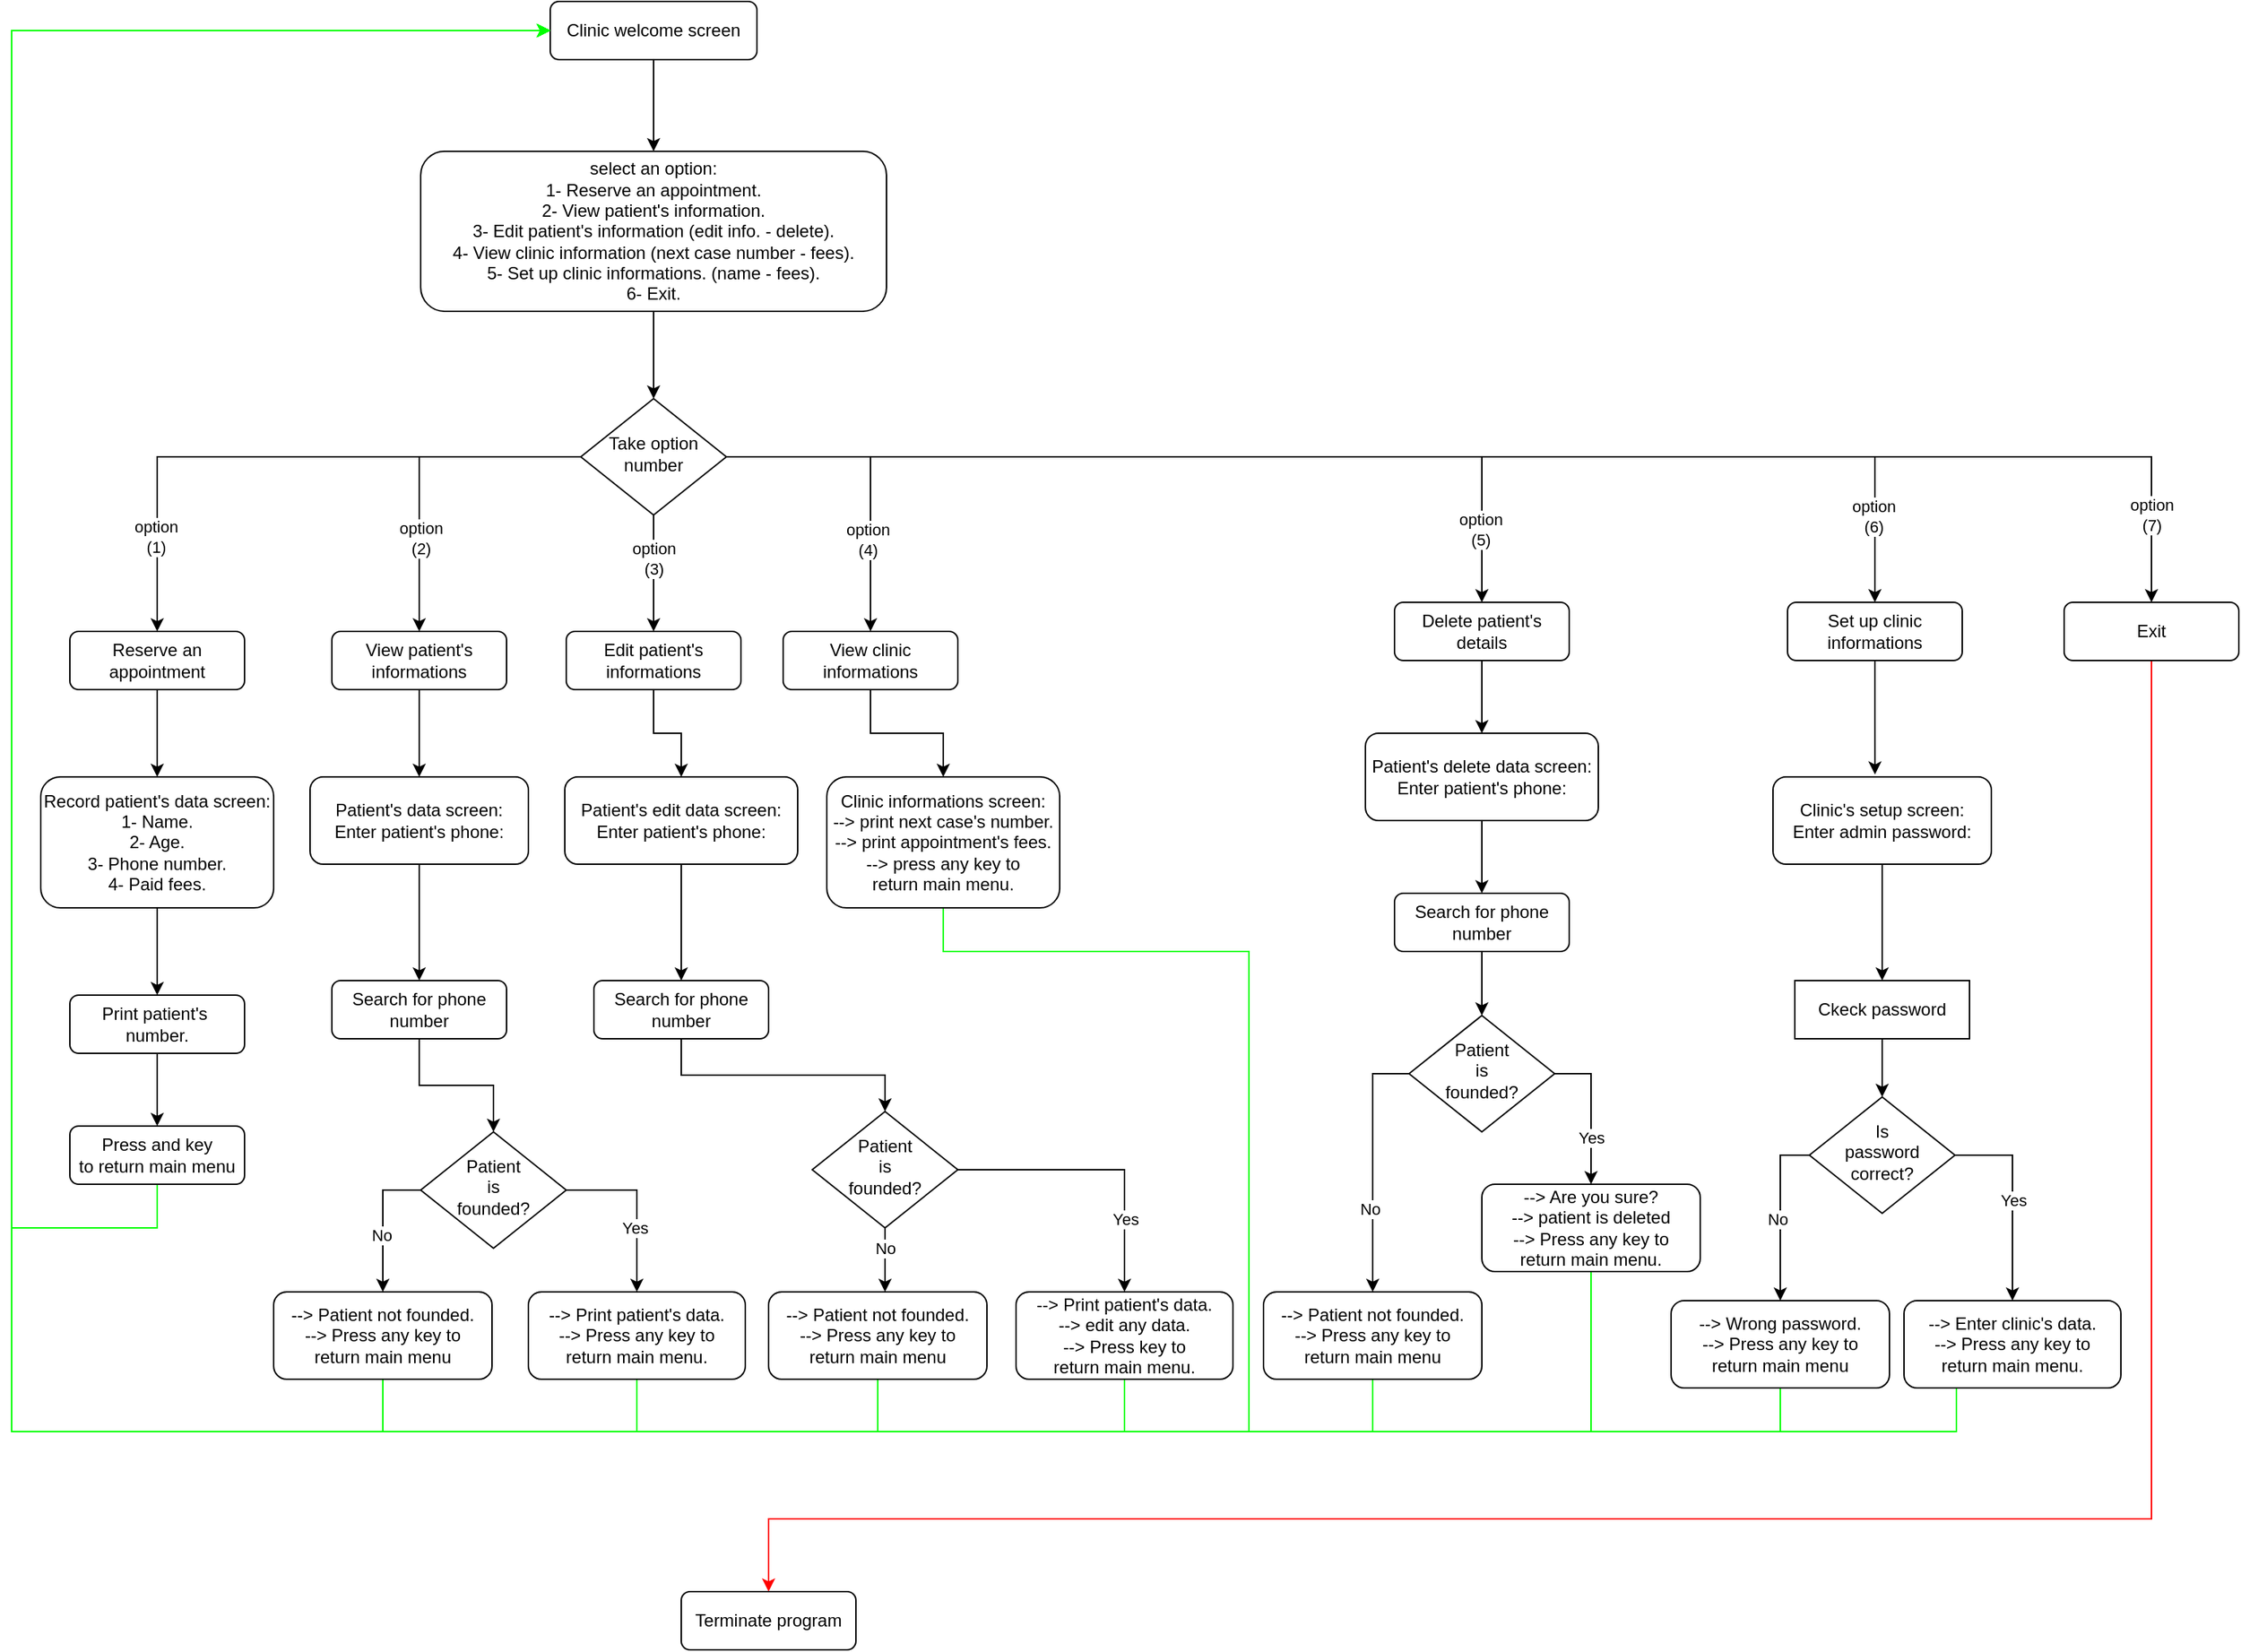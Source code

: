 <mxfile version="17.5.0" type="github">
  <diagram id="C5RBs43oDa-KdzZeNtuy" name="Page-1">
    <mxGraphModel dx="1007" dy="409" grid="1" gridSize="10" guides="1" tooltips="1" connect="1" arrows="1" fold="1" page="1" pageScale="1" pageWidth="2339" pageHeight="3300" math="0" shadow="0">
      <root>
        <mxCell id="WIyWlLk6GJQsqaUBKTNV-0" />
        <mxCell id="WIyWlLk6GJQsqaUBKTNV-1" parent="WIyWlLk6GJQsqaUBKTNV-0" />
        <mxCell id="tDVTIdohdq9xuzLwemKo-1" style="edgeStyle=orthogonalEdgeStyle;rounded=0;orthogonalLoop=1;jettySize=auto;html=1;entryX=0.5;entryY=0;entryDx=0;entryDy=0;" parent="WIyWlLk6GJQsqaUBKTNV-1" source="WIyWlLk6GJQsqaUBKTNV-3" target="tDVTIdohdq9xuzLwemKo-0" edge="1">
          <mxGeometry relative="1" as="geometry" />
        </mxCell>
        <mxCell id="WIyWlLk6GJQsqaUBKTNV-3" value="Clinic welcome screen" style="rounded=1;whiteSpace=wrap;html=1;fontSize=12;glass=0;strokeWidth=1;shadow=0;" parent="WIyWlLk6GJQsqaUBKTNV-1" vertex="1">
          <mxGeometry x="1020" y="127" width="142" height="40" as="geometry" />
        </mxCell>
        <mxCell id="tDVTIdohdq9xuzLwemKo-6" style="edgeStyle=orthogonalEdgeStyle;rounded=0;orthogonalLoop=1;jettySize=auto;html=1;entryX=0.5;entryY=0;entryDx=0;entryDy=0;" parent="WIyWlLk6GJQsqaUBKTNV-1" source="WIyWlLk6GJQsqaUBKTNV-6" target="WIyWlLk6GJQsqaUBKTNV-11" edge="1">
          <mxGeometry relative="1" as="geometry" />
        </mxCell>
        <mxCell id="tDVTIdohdq9xuzLwemKo-12" value="option&lt;br&gt;(1)" style="edgeLabel;html=1;align=center;verticalAlign=middle;resizable=0;points=[];" parent="tDVTIdohdq9xuzLwemKo-6" vertex="1" connectable="0">
          <mxGeometry x="0.756" y="-1" relative="1" as="geometry">
            <mxPoint y="-15" as="offset" />
          </mxGeometry>
        </mxCell>
        <mxCell id="tDVTIdohdq9xuzLwemKo-7" style="edgeStyle=orthogonalEdgeStyle;rounded=0;orthogonalLoop=1;jettySize=auto;html=1;exitX=0;exitY=0.5;exitDx=0;exitDy=0;entryX=0.5;entryY=0;entryDx=0;entryDy=0;" parent="WIyWlLk6GJQsqaUBKTNV-1" source="WIyWlLk6GJQsqaUBKTNV-6" target="WIyWlLk6GJQsqaUBKTNV-12" edge="1">
          <mxGeometry relative="1" as="geometry" />
        </mxCell>
        <mxCell id="tDVTIdohdq9xuzLwemKo-13" value="option&lt;br&gt;(2)" style="edgeLabel;html=1;align=center;verticalAlign=middle;resizable=0;points=[];" parent="tDVTIdohdq9xuzLwemKo-7" vertex="1" connectable="0">
          <mxGeometry x="0.353" y="1" relative="1" as="geometry">
            <mxPoint y="10" as="offset" />
          </mxGeometry>
        </mxCell>
        <mxCell id="tDVTIdohdq9xuzLwemKo-8" style="edgeStyle=orthogonalEdgeStyle;rounded=0;orthogonalLoop=1;jettySize=auto;html=1;entryX=0.5;entryY=0;entryDx=0;entryDy=0;" parent="WIyWlLk6GJQsqaUBKTNV-1" source="WIyWlLk6GJQsqaUBKTNV-6" target="WIyWlLk6GJQsqaUBKTNV-7" edge="1">
          <mxGeometry relative="1" as="geometry" />
        </mxCell>
        <mxCell id="tDVTIdohdq9xuzLwemKo-14" value="option&lt;br&gt;(3)" style="edgeLabel;html=1;align=center;verticalAlign=middle;resizable=0;points=[];" parent="tDVTIdohdq9xuzLwemKo-8" vertex="1" connectable="0">
          <mxGeometry x="-0.249" relative="1" as="geometry">
            <mxPoint as="offset" />
          </mxGeometry>
        </mxCell>
        <mxCell id="tDVTIdohdq9xuzLwemKo-9" style="edgeStyle=orthogonalEdgeStyle;rounded=0;orthogonalLoop=1;jettySize=auto;html=1;entryX=0.5;entryY=0;entryDx=0;entryDy=0;" parent="WIyWlLk6GJQsqaUBKTNV-1" source="WIyWlLk6GJQsqaUBKTNV-6" target="tDVTIdohdq9xuzLwemKo-4" edge="1">
          <mxGeometry relative="1" as="geometry" />
        </mxCell>
        <mxCell id="tDVTIdohdq9xuzLwemKo-15" value="option&lt;br&gt;(4)" style="edgeLabel;html=1;align=center;verticalAlign=middle;resizable=0;points=[];" parent="tDVTIdohdq9xuzLwemKo-9" vertex="1" connectable="0">
          <mxGeometry x="0.3" y="2" relative="1" as="geometry">
            <mxPoint x="-4" y="13" as="offset" />
          </mxGeometry>
        </mxCell>
        <mxCell id="tDVTIdohdq9xuzLwemKo-10" style="edgeStyle=orthogonalEdgeStyle;rounded=0;orthogonalLoop=1;jettySize=auto;html=1;entryX=0.5;entryY=0;entryDx=0;entryDy=0;" parent="WIyWlLk6GJQsqaUBKTNV-1" source="WIyWlLk6GJQsqaUBKTNV-6" target="tDVTIdohdq9xuzLwemKo-3" edge="1">
          <mxGeometry relative="1" as="geometry" />
        </mxCell>
        <mxCell id="tDVTIdohdq9xuzLwemKo-16" value="option&lt;br&gt;(6)" style="edgeLabel;html=1;align=center;verticalAlign=middle;resizable=0;points=[];" parent="tDVTIdohdq9xuzLwemKo-10" vertex="1" connectable="0">
          <mxGeometry x="0.742" relative="1" as="geometry">
            <mxPoint x="13" y="41" as="offset" />
          </mxGeometry>
        </mxCell>
        <mxCell id="tDVTIdohdq9xuzLwemKo-11" style="edgeStyle=orthogonalEdgeStyle;rounded=0;orthogonalLoop=1;jettySize=auto;html=1;entryX=0.5;entryY=0;entryDx=0;entryDy=0;" parent="WIyWlLk6GJQsqaUBKTNV-1" source="WIyWlLk6GJQsqaUBKTNV-6" target="tDVTIdohdq9xuzLwemKo-5" edge="1">
          <mxGeometry relative="1" as="geometry" />
        </mxCell>
        <mxCell id="tDVTIdohdq9xuzLwemKo-17" value="option&lt;br&gt;(7)" style="edgeLabel;html=1;align=center;verticalAlign=middle;resizable=0;points=[];" parent="tDVTIdohdq9xuzLwemKo-11" vertex="1" connectable="0">
          <mxGeometry x="0.695" y="-2" relative="1" as="geometry">
            <mxPoint x="64" y="38" as="offset" />
          </mxGeometry>
        </mxCell>
        <mxCell id="jpipNEsBzFGjHgVGJ0vX-7" style="edgeStyle=orthogonalEdgeStyle;rounded=0;orthogonalLoop=1;jettySize=auto;html=1;" edge="1" parent="WIyWlLk6GJQsqaUBKTNV-1" source="WIyWlLk6GJQsqaUBKTNV-6" target="jpipNEsBzFGjHgVGJ0vX-6">
          <mxGeometry relative="1" as="geometry" />
        </mxCell>
        <mxCell id="jpipNEsBzFGjHgVGJ0vX-8" value="option&lt;br&gt;(5)" style="edgeLabel;html=1;align=center;verticalAlign=middle;resizable=0;points=[];" vertex="1" connectable="0" parent="jpipNEsBzFGjHgVGJ0vX-7">
          <mxGeometry x="0.809" y="-1" relative="1" as="geometry">
            <mxPoint y="9" as="offset" />
          </mxGeometry>
        </mxCell>
        <mxCell id="WIyWlLk6GJQsqaUBKTNV-6" value="Take option&lt;br&gt;number" style="rhombus;whiteSpace=wrap;html=1;shadow=0;fontFamily=Helvetica;fontSize=12;align=center;strokeWidth=1;spacing=6;spacingTop=-4;" parent="WIyWlLk6GJQsqaUBKTNV-1" vertex="1">
          <mxGeometry x="1041" y="400" width="100" height="80" as="geometry" />
        </mxCell>
        <mxCell id="tDVTIdohdq9xuzLwemKo-40" style="edgeStyle=orthogonalEdgeStyle;rounded=0;orthogonalLoop=1;jettySize=auto;html=1;entryX=0.5;entryY=0;entryDx=0;entryDy=0;strokeColor=#000000;" parent="WIyWlLk6GJQsqaUBKTNV-1" source="WIyWlLk6GJQsqaUBKTNV-7" target="tDVTIdohdq9xuzLwemKo-39" edge="1">
          <mxGeometry relative="1" as="geometry" />
        </mxCell>
        <mxCell id="WIyWlLk6GJQsqaUBKTNV-7" value="Edit patient&#39;s informations" style="rounded=1;whiteSpace=wrap;html=1;fontSize=12;glass=0;strokeWidth=1;shadow=0;" parent="WIyWlLk6GJQsqaUBKTNV-1" vertex="1">
          <mxGeometry x="1031" y="560" width="120" height="40" as="geometry" />
        </mxCell>
        <mxCell id="tDVTIdohdq9xuzLwemKo-30" style="edgeStyle=orthogonalEdgeStyle;rounded=0;orthogonalLoop=1;jettySize=auto;html=1;entryX=0.5;entryY=0;entryDx=0;entryDy=0;strokeColor=#000000;exitX=0;exitY=0.5;exitDx=0;exitDy=0;" parent="WIyWlLk6GJQsqaUBKTNV-1" source="WIyWlLk6GJQsqaUBKTNV-10" target="tDVTIdohdq9xuzLwemKo-28" edge="1">
          <mxGeometry relative="1" as="geometry" />
        </mxCell>
        <mxCell id="tDVTIdohdq9xuzLwemKo-32" value="No" style="edgeLabel;html=1;align=center;verticalAlign=middle;resizable=0;points=[];" parent="tDVTIdohdq9xuzLwemKo-30" vertex="1" connectable="0">
          <mxGeometry x="0.009" y="-1" relative="1" as="geometry">
            <mxPoint y="8" as="offset" />
          </mxGeometry>
        </mxCell>
        <mxCell id="tDVTIdohdq9xuzLwemKo-31" style="edgeStyle=orthogonalEdgeStyle;rounded=0;orthogonalLoop=1;jettySize=auto;html=1;entryX=0.5;entryY=0;entryDx=0;entryDy=0;strokeColor=#000000;exitX=1;exitY=0.5;exitDx=0;exitDy=0;" parent="WIyWlLk6GJQsqaUBKTNV-1" source="WIyWlLk6GJQsqaUBKTNV-10" target="tDVTIdohdq9xuzLwemKo-29" edge="1">
          <mxGeometry relative="1" as="geometry" />
        </mxCell>
        <mxCell id="tDVTIdohdq9xuzLwemKo-33" value="Yes" style="edgeLabel;html=1;align=center;verticalAlign=middle;resizable=0;points=[];" parent="tDVTIdohdq9xuzLwemKo-31" vertex="1" connectable="0">
          <mxGeometry x="0.258" y="-2" relative="1" as="geometry">
            <mxPoint as="offset" />
          </mxGeometry>
        </mxCell>
        <mxCell id="WIyWlLk6GJQsqaUBKTNV-10" value="Patient&lt;br&gt;is&lt;br&gt;founded?" style="rhombus;whiteSpace=wrap;html=1;shadow=0;fontFamily=Helvetica;fontSize=12;align=center;strokeWidth=1;spacing=6;spacingTop=-4;" parent="WIyWlLk6GJQsqaUBKTNV-1" vertex="1">
          <mxGeometry x="931" y="904" width="100" height="80" as="geometry" />
        </mxCell>
        <mxCell id="tDVTIdohdq9xuzLwemKo-19" style="edgeStyle=orthogonalEdgeStyle;rounded=0;orthogonalLoop=1;jettySize=auto;html=1;entryX=0.5;entryY=0;entryDx=0;entryDy=0;" parent="WIyWlLk6GJQsqaUBKTNV-1" source="WIyWlLk6GJQsqaUBKTNV-11" target="tDVTIdohdq9xuzLwemKo-18" edge="1">
          <mxGeometry relative="1" as="geometry" />
        </mxCell>
        <mxCell id="WIyWlLk6GJQsqaUBKTNV-11" value="Reserve an&lt;br&gt;appointment" style="rounded=1;whiteSpace=wrap;html=1;fontSize=12;glass=0;strokeWidth=1;shadow=0;" parent="WIyWlLk6GJQsqaUBKTNV-1" vertex="1">
          <mxGeometry x="690" y="560" width="120" height="40" as="geometry" />
        </mxCell>
        <mxCell id="tDVTIdohdq9xuzLwemKo-26" style="edgeStyle=orthogonalEdgeStyle;rounded=0;orthogonalLoop=1;jettySize=auto;html=1;entryX=0.5;entryY=0;entryDx=0;entryDy=0;strokeColor=#000000;" parent="WIyWlLk6GJQsqaUBKTNV-1" source="WIyWlLk6GJQsqaUBKTNV-12" target="tDVTIdohdq9xuzLwemKo-25" edge="1">
          <mxGeometry relative="1" as="geometry" />
        </mxCell>
        <mxCell id="WIyWlLk6GJQsqaUBKTNV-12" value="View patient&#39;s&lt;br&gt;informations" style="rounded=1;whiteSpace=wrap;html=1;fontSize=12;glass=0;strokeWidth=1;shadow=0;" parent="WIyWlLk6GJQsqaUBKTNV-1" vertex="1">
          <mxGeometry x="870" y="560" width="120" height="40" as="geometry" />
        </mxCell>
        <mxCell id="tDVTIdohdq9xuzLwemKo-2" style="edgeStyle=orthogonalEdgeStyle;rounded=0;orthogonalLoop=1;jettySize=auto;html=1;entryX=0.5;entryY=0;entryDx=0;entryDy=0;" parent="WIyWlLk6GJQsqaUBKTNV-1" source="tDVTIdohdq9xuzLwemKo-0" target="WIyWlLk6GJQsqaUBKTNV-6" edge="1">
          <mxGeometry relative="1" as="geometry" />
        </mxCell>
        <mxCell id="tDVTIdohdq9xuzLwemKo-0" value="select an option:&lt;br&gt;1- Reserve an appointment.&lt;br&gt;2- View patient&#39;s information.&lt;br&gt;3- Edit patient&#39;s information (edit info. - delete).&lt;br&gt;4- View clinic information (next case number - fees).&lt;br&gt;5- Set up clinic informations. (name - fees).&lt;br&gt;6- Exit." style="rounded=1;whiteSpace=wrap;html=1;fontSize=12;glass=0;strokeWidth=1;shadow=0;" parent="WIyWlLk6GJQsqaUBKTNV-1" vertex="1">
          <mxGeometry x="931" y="230" width="320" height="110" as="geometry" />
        </mxCell>
        <mxCell id="tDVTIdohdq9xuzLwemKo-65" style="edgeStyle=orthogonalEdgeStyle;rounded=0;orthogonalLoop=1;jettySize=auto;html=1;entryX=0.467;entryY=-0.027;entryDx=0;entryDy=0;entryPerimeter=0;strokeColor=#000000;" parent="WIyWlLk6GJQsqaUBKTNV-1" source="tDVTIdohdq9xuzLwemKo-3" target="tDVTIdohdq9xuzLwemKo-56" edge="1">
          <mxGeometry relative="1" as="geometry" />
        </mxCell>
        <mxCell id="tDVTIdohdq9xuzLwemKo-3" value="Set up clinic&lt;br&gt;informations" style="rounded=1;whiteSpace=wrap;html=1;fontSize=12;glass=0;strokeWidth=1;shadow=0;" parent="WIyWlLk6GJQsqaUBKTNV-1" vertex="1">
          <mxGeometry x="1870" y="540" width="120" height="40" as="geometry" />
        </mxCell>
        <mxCell id="tDVTIdohdq9xuzLwemKo-54" style="edgeStyle=orthogonalEdgeStyle;rounded=0;orthogonalLoop=1;jettySize=auto;html=1;entryX=0.5;entryY=0;entryDx=0;entryDy=0;strokeColor=#000000;" parent="WIyWlLk6GJQsqaUBKTNV-1" source="tDVTIdohdq9xuzLwemKo-4" target="tDVTIdohdq9xuzLwemKo-53" edge="1">
          <mxGeometry relative="1" as="geometry" />
        </mxCell>
        <mxCell id="tDVTIdohdq9xuzLwemKo-4" value="View clinic&lt;br&gt;informations" style="rounded=1;whiteSpace=wrap;html=1;fontSize=12;glass=0;strokeWidth=1;shadow=0;" parent="WIyWlLk6GJQsqaUBKTNV-1" vertex="1">
          <mxGeometry x="1180" y="560" width="120" height="40" as="geometry" />
        </mxCell>
        <mxCell id="tDVTIdohdq9xuzLwemKo-74" style="edgeStyle=orthogonalEdgeStyle;rounded=0;orthogonalLoop=1;jettySize=auto;html=1;entryX=0.5;entryY=0;entryDx=0;entryDy=0;strokeColor=#FF0000;" parent="WIyWlLk6GJQsqaUBKTNV-1" source="tDVTIdohdq9xuzLwemKo-5" target="tDVTIdohdq9xuzLwemKo-73" edge="1">
          <mxGeometry relative="1" as="geometry">
            <Array as="points">
              <mxPoint x="2120" y="1170" />
              <mxPoint x="1170" y="1170" />
            </Array>
          </mxGeometry>
        </mxCell>
        <mxCell id="tDVTIdohdq9xuzLwemKo-5" value="Exit" style="rounded=1;whiteSpace=wrap;html=1;fontSize=12;glass=0;strokeWidth=1;shadow=0;" parent="WIyWlLk6GJQsqaUBKTNV-1" vertex="1">
          <mxGeometry x="2060" y="540" width="120" height="40" as="geometry" />
        </mxCell>
        <mxCell id="tDVTIdohdq9xuzLwemKo-21" style="edgeStyle=orthogonalEdgeStyle;rounded=0;orthogonalLoop=1;jettySize=auto;html=1;" parent="WIyWlLk6GJQsqaUBKTNV-1" source="tDVTIdohdq9xuzLwemKo-18" target="tDVTIdohdq9xuzLwemKo-20" edge="1">
          <mxGeometry relative="1" as="geometry" />
        </mxCell>
        <mxCell id="tDVTIdohdq9xuzLwemKo-18" value="Record patient&#39;s data screen:&lt;br&gt;1- Name.&lt;br&gt;2- Age.&lt;br&gt;3- Phone number.&lt;br&gt;4- Paid fees." style="rounded=1;whiteSpace=wrap;html=1;fontSize=12;glass=0;strokeWidth=1;shadow=0;" parent="WIyWlLk6GJQsqaUBKTNV-1" vertex="1">
          <mxGeometry x="670" y="660" width="160" height="90" as="geometry" />
        </mxCell>
        <mxCell id="tDVTIdohdq9xuzLwemKo-23" style="edgeStyle=orthogonalEdgeStyle;rounded=0;orthogonalLoop=1;jettySize=auto;html=1;entryX=0.5;entryY=0;entryDx=0;entryDy=0;" parent="WIyWlLk6GJQsqaUBKTNV-1" source="tDVTIdohdq9xuzLwemKo-20" target="tDVTIdohdq9xuzLwemKo-22" edge="1">
          <mxGeometry relative="1" as="geometry" />
        </mxCell>
        <mxCell id="tDVTIdohdq9xuzLwemKo-20" value="Print patient&#39;s&amp;nbsp;&lt;br&gt;number." style="rounded=1;whiteSpace=wrap;html=1;fontSize=12;glass=0;strokeWidth=1;shadow=0;" parent="WIyWlLk6GJQsqaUBKTNV-1" vertex="1">
          <mxGeometry x="690" y="810" width="120" height="40" as="geometry" />
        </mxCell>
        <mxCell id="tDVTIdohdq9xuzLwemKo-24" style="edgeStyle=orthogonalEdgeStyle;rounded=0;orthogonalLoop=1;jettySize=auto;html=1;entryX=0;entryY=0.5;entryDx=0;entryDy=0;exitX=0.5;exitY=1;exitDx=0;exitDy=0;strokeColor=#00FF00;" parent="WIyWlLk6GJQsqaUBKTNV-1" source="tDVTIdohdq9xuzLwemKo-22" target="WIyWlLk6GJQsqaUBKTNV-3" edge="1">
          <mxGeometry relative="1" as="geometry">
            <Array as="points">
              <mxPoint x="750" y="970" />
              <mxPoint x="650" y="970" />
              <mxPoint x="650" y="147" />
            </Array>
          </mxGeometry>
        </mxCell>
        <mxCell id="tDVTIdohdq9xuzLwemKo-22" value="Press and key&lt;br&gt;to return main menu" style="rounded=1;whiteSpace=wrap;html=1;fontSize=12;glass=0;strokeWidth=1;shadow=0;" parent="WIyWlLk6GJQsqaUBKTNV-1" vertex="1">
          <mxGeometry x="690" y="900" width="120" height="40" as="geometry" />
        </mxCell>
        <mxCell id="tDVTIdohdq9xuzLwemKo-37" style="edgeStyle=orthogonalEdgeStyle;rounded=0;orthogonalLoop=1;jettySize=auto;html=1;entryX=0.5;entryY=0;entryDx=0;entryDy=0;strokeColor=#000000;" parent="WIyWlLk6GJQsqaUBKTNV-1" source="tDVTIdohdq9xuzLwemKo-25" target="tDVTIdohdq9xuzLwemKo-36" edge="1">
          <mxGeometry relative="1" as="geometry" />
        </mxCell>
        <mxCell id="tDVTIdohdq9xuzLwemKo-25" value="Patient&#39;s data screen:&lt;br&gt;Enter patient&#39;s phone:" style="rounded=1;whiteSpace=wrap;html=1;fontSize=12;glass=0;strokeWidth=1;shadow=0;" parent="WIyWlLk6GJQsqaUBKTNV-1" vertex="1">
          <mxGeometry x="855" y="660" width="150" height="60" as="geometry" />
        </mxCell>
        <mxCell id="tDVTIdohdq9xuzLwemKo-34" style="edgeStyle=orthogonalEdgeStyle;rounded=0;orthogonalLoop=1;jettySize=auto;html=1;entryX=0;entryY=0.5;entryDx=0;entryDy=0;strokeColor=#00FF00;" parent="WIyWlLk6GJQsqaUBKTNV-1" source="tDVTIdohdq9xuzLwemKo-28" target="WIyWlLk6GJQsqaUBKTNV-3" edge="1">
          <mxGeometry relative="1" as="geometry">
            <Array as="points">
              <mxPoint x="905" y="1110" />
              <mxPoint x="650" y="1110" />
              <mxPoint x="650" y="147" />
            </Array>
          </mxGeometry>
        </mxCell>
        <mxCell id="tDVTIdohdq9xuzLwemKo-28" value="--&amp;gt; Patient not founded.&lt;br&gt;--&amp;gt; Press any key to&lt;br&gt;return main menu" style="rounded=1;whiteSpace=wrap;html=1;fontSize=12;glass=0;strokeWidth=1;shadow=0;" parent="WIyWlLk6GJQsqaUBKTNV-1" vertex="1">
          <mxGeometry x="830" y="1014" width="150" height="60" as="geometry" />
        </mxCell>
        <mxCell id="tDVTIdohdq9xuzLwemKo-35" style="edgeStyle=orthogonalEdgeStyle;rounded=0;orthogonalLoop=1;jettySize=auto;html=1;entryX=0;entryY=0.5;entryDx=0;entryDy=0;strokeColor=#00FF00;exitX=0.5;exitY=1;exitDx=0;exitDy=0;" parent="WIyWlLk6GJQsqaUBKTNV-1" source="tDVTIdohdq9xuzLwemKo-29" target="WIyWlLk6GJQsqaUBKTNV-3" edge="1">
          <mxGeometry relative="1" as="geometry">
            <Array as="points">
              <mxPoint x="1080" y="1110" />
              <mxPoint x="650" y="1110" />
              <mxPoint x="650" y="147" />
            </Array>
          </mxGeometry>
        </mxCell>
        <mxCell id="tDVTIdohdq9xuzLwemKo-29" value="--&amp;gt; Print patient&#39;s data.&lt;br&gt;--&amp;gt; Press any key to&lt;br&gt;return main menu." style="rounded=1;whiteSpace=wrap;html=1;fontSize=12;glass=0;strokeWidth=1;shadow=0;" parent="WIyWlLk6GJQsqaUBKTNV-1" vertex="1">
          <mxGeometry x="1005" y="1014" width="149" height="60" as="geometry" />
        </mxCell>
        <mxCell id="tDVTIdohdq9xuzLwemKo-38" style="edgeStyle=orthogonalEdgeStyle;rounded=0;orthogonalLoop=1;jettySize=auto;html=1;entryX=0.5;entryY=0;entryDx=0;entryDy=0;strokeColor=#000000;" parent="WIyWlLk6GJQsqaUBKTNV-1" source="tDVTIdohdq9xuzLwemKo-36" target="WIyWlLk6GJQsqaUBKTNV-10" edge="1">
          <mxGeometry relative="1" as="geometry" />
        </mxCell>
        <mxCell id="tDVTIdohdq9xuzLwemKo-36" value="Search for phone&lt;br&gt;number" style="rounded=1;whiteSpace=wrap;html=1;fontSize=12;glass=0;strokeWidth=1;shadow=0;" parent="WIyWlLk6GJQsqaUBKTNV-1" vertex="1">
          <mxGeometry x="870" y="800" width="120" height="40" as="geometry" />
        </mxCell>
        <mxCell id="tDVTIdohdq9xuzLwemKo-42" style="edgeStyle=orthogonalEdgeStyle;rounded=0;orthogonalLoop=1;jettySize=auto;html=1;entryX=0.5;entryY=0;entryDx=0;entryDy=0;strokeColor=#000000;" parent="WIyWlLk6GJQsqaUBKTNV-1" source="tDVTIdohdq9xuzLwemKo-39" target="tDVTIdohdq9xuzLwemKo-41" edge="1">
          <mxGeometry relative="1" as="geometry" />
        </mxCell>
        <mxCell id="tDVTIdohdq9xuzLwemKo-39" value="Patient&#39;s edit data screen:&lt;br&gt;Enter patient&#39;s phone:" style="rounded=1;whiteSpace=wrap;html=1;fontSize=12;glass=0;strokeWidth=1;shadow=0;" parent="WIyWlLk6GJQsqaUBKTNV-1" vertex="1">
          <mxGeometry x="1030" y="660" width="160" height="60" as="geometry" />
        </mxCell>
        <mxCell id="tDVTIdohdq9xuzLwemKo-44" style="edgeStyle=orthogonalEdgeStyle;rounded=0;orthogonalLoop=1;jettySize=auto;html=1;entryX=0.5;entryY=0;entryDx=0;entryDy=0;strokeColor=#000000;exitX=0.5;exitY=1;exitDx=0;exitDy=0;" parent="WIyWlLk6GJQsqaUBKTNV-1" source="tDVTIdohdq9xuzLwemKo-41" target="tDVTIdohdq9xuzLwemKo-43" edge="1">
          <mxGeometry relative="1" as="geometry" />
        </mxCell>
        <mxCell id="tDVTIdohdq9xuzLwemKo-41" value="Search for phone&lt;br&gt;number" style="rounded=1;whiteSpace=wrap;html=1;fontSize=12;glass=0;strokeWidth=1;shadow=0;" parent="WIyWlLk6GJQsqaUBKTNV-1" vertex="1">
          <mxGeometry x="1050" y="800" width="120" height="40" as="geometry" />
        </mxCell>
        <mxCell id="tDVTIdohdq9xuzLwemKo-46" style="edgeStyle=orthogonalEdgeStyle;rounded=0;orthogonalLoop=1;jettySize=auto;html=1;strokeColor=#000000;" parent="WIyWlLk6GJQsqaUBKTNV-1" source="tDVTIdohdq9xuzLwemKo-43" target="tDVTIdohdq9xuzLwemKo-45" edge="1">
          <mxGeometry relative="1" as="geometry">
            <Array as="points">
              <mxPoint x="1250" y="1060" />
              <mxPoint x="1250" y="1060" />
            </Array>
          </mxGeometry>
        </mxCell>
        <mxCell id="tDVTIdohdq9xuzLwemKo-49" value="No" style="edgeLabel;html=1;align=center;verticalAlign=middle;resizable=0;points=[];" parent="tDVTIdohdq9xuzLwemKo-46" vertex="1" connectable="0">
          <mxGeometry x="0.225" relative="1" as="geometry">
            <mxPoint y="-13" as="offset" />
          </mxGeometry>
        </mxCell>
        <mxCell id="tDVTIdohdq9xuzLwemKo-50" style="edgeStyle=orthogonalEdgeStyle;rounded=0;orthogonalLoop=1;jettySize=auto;html=1;entryX=0.5;entryY=0;entryDx=0;entryDy=0;strokeColor=#000000;" parent="WIyWlLk6GJQsqaUBKTNV-1" source="tDVTIdohdq9xuzLwemKo-43" target="tDVTIdohdq9xuzLwemKo-48" edge="1">
          <mxGeometry relative="1" as="geometry" />
        </mxCell>
        <mxCell id="tDVTIdohdq9xuzLwemKo-51" value="Yes" style="edgeLabel;html=1;align=center;verticalAlign=middle;resizable=0;points=[];" parent="tDVTIdohdq9xuzLwemKo-50" vertex="1" connectable="0">
          <mxGeometry x="0.416" relative="1" as="geometry">
            <mxPoint y="8" as="offset" />
          </mxGeometry>
        </mxCell>
        <mxCell id="tDVTIdohdq9xuzLwemKo-43" value="Patient&lt;br&gt;is&lt;br&gt;founded?" style="rhombus;whiteSpace=wrap;html=1;shadow=0;fontFamily=Helvetica;fontSize=12;align=center;strokeWidth=1;spacing=6;spacingTop=-4;" parent="WIyWlLk6GJQsqaUBKTNV-1" vertex="1">
          <mxGeometry x="1200" y="890" width="100" height="80" as="geometry" />
        </mxCell>
        <mxCell id="tDVTIdohdq9xuzLwemKo-70" style="edgeStyle=orthogonalEdgeStyle;rounded=0;orthogonalLoop=1;jettySize=auto;html=1;entryX=0;entryY=0.5;entryDx=0;entryDy=0;strokeColor=#00FF00;" parent="WIyWlLk6GJQsqaUBKTNV-1" source="tDVTIdohdq9xuzLwemKo-45" target="WIyWlLk6GJQsqaUBKTNV-3" edge="1">
          <mxGeometry relative="1" as="geometry">
            <Array as="points">
              <mxPoint x="1245" y="1110" />
              <mxPoint x="650" y="1110" />
              <mxPoint x="650" y="147" />
            </Array>
          </mxGeometry>
        </mxCell>
        <mxCell id="tDVTIdohdq9xuzLwemKo-45" value="--&amp;gt; Patient not founded.&lt;br&gt;--&amp;gt; Press any key to&lt;br&gt;return main menu" style="rounded=1;whiteSpace=wrap;html=1;fontSize=12;glass=0;strokeWidth=1;shadow=0;" parent="WIyWlLk6GJQsqaUBKTNV-1" vertex="1">
          <mxGeometry x="1170" y="1014" width="150" height="60" as="geometry" />
        </mxCell>
        <mxCell id="tDVTIdohdq9xuzLwemKo-52" style="edgeStyle=orthogonalEdgeStyle;rounded=0;orthogonalLoop=1;jettySize=auto;html=1;entryX=0;entryY=0.5;entryDx=0;entryDy=0;strokeColor=#00FF00;" parent="WIyWlLk6GJQsqaUBKTNV-1" source="tDVTIdohdq9xuzLwemKo-48" target="WIyWlLk6GJQsqaUBKTNV-3" edge="1">
          <mxGeometry relative="1" as="geometry">
            <Array as="points">
              <mxPoint x="1414" y="1110" />
              <mxPoint x="650" y="1110" />
              <mxPoint x="650" y="147" />
            </Array>
          </mxGeometry>
        </mxCell>
        <mxCell id="tDVTIdohdq9xuzLwemKo-48" value="--&amp;gt; Print patient&#39;s data.&lt;br&gt;--&amp;gt; edit any data.&lt;br&gt;--&amp;gt; Press key to&lt;br&gt;return main menu." style="rounded=1;whiteSpace=wrap;html=1;fontSize=12;glass=0;strokeWidth=1;shadow=0;" parent="WIyWlLk6GJQsqaUBKTNV-1" vertex="1">
          <mxGeometry x="1340" y="1014" width="149" height="60" as="geometry" />
        </mxCell>
        <mxCell id="tDVTIdohdq9xuzLwemKo-55" style="edgeStyle=orthogonalEdgeStyle;rounded=0;orthogonalLoop=1;jettySize=auto;html=1;entryX=0;entryY=0.5;entryDx=0;entryDy=0;strokeColor=#00FF00;" parent="WIyWlLk6GJQsqaUBKTNV-1" source="tDVTIdohdq9xuzLwemKo-53" target="WIyWlLk6GJQsqaUBKTNV-3" edge="1">
          <mxGeometry relative="1" as="geometry">
            <Array as="points">
              <mxPoint x="1290" y="780" />
              <mxPoint x="1500" y="780" />
              <mxPoint x="1500" y="1110" />
              <mxPoint x="650" y="1110" />
              <mxPoint x="650" y="147" />
            </Array>
          </mxGeometry>
        </mxCell>
        <mxCell id="tDVTIdohdq9xuzLwemKo-53" value="Clinic informations screen:&lt;br&gt;--&amp;gt; print next case&#39;s number.&lt;br&gt;--&amp;gt; print appointment&#39;s fees.&lt;br&gt;--&amp;gt; press any key to&lt;br&gt;return main menu." style="rounded=1;whiteSpace=wrap;html=1;fontSize=12;glass=0;strokeWidth=1;shadow=0;" parent="WIyWlLk6GJQsqaUBKTNV-1" vertex="1">
          <mxGeometry x="1210" y="660" width="160" height="90" as="geometry" />
        </mxCell>
        <mxCell id="jpipNEsBzFGjHgVGJ0vX-1" style="edgeStyle=orthogonalEdgeStyle;rounded=0;orthogonalLoop=1;jettySize=auto;html=1;entryX=0.5;entryY=0;entryDx=0;entryDy=0;" edge="1" parent="WIyWlLk6GJQsqaUBKTNV-1" source="tDVTIdohdq9xuzLwemKo-56" target="tDVTIdohdq9xuzLwemKo-57">
          <mxGeometry relative="1" as="geometry" />
        </mxCell>
        <mxCell id="tDVTIdohdq9xuzLwemKo-56" value="Clinic&#39;s setup screen:&lt;br&gt;Enter admin password:" style="rounded=1;whiteSpace=wrap;html=1;fontSize=12;glass=0;strokeWidth=1;shadow=0;" parent="WIyWlLk6GJQsqaUBKTNV-1" vertex="1">
          <mxGeometry x="1860" y="660" width="150" height="60" as="geometry" />
        </mxCell>
        <mxCell id="tDVTIdohdq9xuzLwemKo-67" style="edgeStyle=orthogonalEdgeStyle;rounded=0;orthogonalLoop=1;jettySize=auto;html=1;entryX=0.5;entryY=0;entryDx=0;entryDy=0;strokeColor=#000000;" parent="WIyWlLk6GJQsqaUBKTNV-1" source="tDVTIdohdq9xuzLwemKo-57" target="tDVTIdohdq9xuzLwemKo-64" edge="1">
          <mxGeometry relative="1" as="geometry" />
        </mxCell>
        <mxCell id="tDVTIdohdq9xuzLwemKo-57" value="Ckeck password" style="rounded=1;whiteSpace=wrap;html=1;fontSize=12;glass=0;strokeWidth=1;shadow=0;arcSize=0;" parent="WIyWlLk6GJQsqaUBKTNV-1" vertex="1">
          <mxGeometry x="1875" y="800" width="120" height="40" as="geometry" />
        </mxCell>
        <mxCell id="tDVTIdohdq9xuzLwemKo-71" style="edgeStyle=orthogonalEdgeStyle;rounded=0;orthogonalLoop=1;jettySize=auto;html=1;entryX=0;entryY=0.5;entryDx=0;entryDy=0;strokeColor=#00FF00;" parent="WIyWlLk6GJQsqaUBKTNV-1" source="tDVTIdohdq9xuzLwemKo-62" target="WIyWlLk6GJQsqaUBKTNV-3" edge="1">
          <mxGeometry relative="1" as="geometry">
            <Array as="points">
              <mxPoint x="1865" y="1110" />
              <mxPoint x="650" y="1110" />
              <mxPoint x="650" y="147" />
            </Array>
          </mxGeometry>
        </mxCell>
        <mxCell id="tDVTIdohdq9xuzLwemKo-62" value="--&amp;gt; Wrong password.&lt;br&gt;--&amp;gt; Press any key to&lt;br&gt;return main menu" style="rounded=1;whiteSpace=wrap;html=1;fontSize=12;glass=0;strokeWidth=1;shadow=0;" parent="WIyWlLk6GJQsqaUBKTNV-1" vertex="1">
          <mxGeometry x="1790" y="1020" width="150" height="60" as="geometry" />
        </mxCell>
        <mxCell id="tDVTIdohdq9xuzLwemKo-72" style="edgeStyle=orthogonalEdgeStyle;rounded=0;orthogonalLoop=1;jettySize=auto;html=1;entryX=0;entryY=0.5;entryDx=0;entryDy=0;strokeColor=#00FF00;" parent="WIyWlLk6GJQsqaUBKTNV-1" source="tDVTIdohdq9xuzLwemKo-63" target="WIyWlLk6GJQsqaUBKTNV-3" edge="1">
          <mxGeometry relative="1" as="geometry">
            <Array as="points">
              <mxPoint x="1986" y="1110" />
              <mxPoint x="650" y="1110" />
              <mxPoint x="650" y="147" />
            </Array>
          </mxGeometry>
        </mxCell>
        <mxCell id="tDVTIdohdq9xuzLwemKo-63" value="--&amp;gt; Enter clinic&#39;s data.&lt;br&gt;--&amp;gt; Press any key to&lt;br&gt;return main menu." style="rounded=1;whiteSpace=wrap;html=1;fontSize=12;glass=0;strokeWidth=1;shadow=0;" parent="WIyWlLk6GJQsqaUBKTNV-1" vertex="1">
          <mxGeometry x="1950" y="1020" width="149" height="60" as="geometry" />
        </mxCell>
        <mxCell id="jpipNEsBzFGjHgVGJ0vX-2" style="edgeStyle=orthogonalEdgeStyle;rounded=0;orthogonalLoop=1;jettySize=auto;html=1;entryX=0.5;entryY=0;entryDx=0;entryDy=0;exitX=0;exitY=0.5;exitDx=0;exitDy=0;" edge="1" parent="WIyWlLk6GJQsqaUBKTNV-1" source="tDVTIdohdq9xuzLwemKo-64" target="tDVTIdohdq9xuzLwemKo-62">
          <mxGeometry relative="1" as="geometry" />
        </mxCell>
        <mxCell id="jpipNEsBzFGjHgVGJ0vX-5" value="No" style="edgeLabel;html=1;align=center;verticalAlign=middle;resizable=0;points=[];" vertex="1" connectable="0" parent="jpipNEsBzFGjHgVGJ0vX-2">
          <mxGeometry x="0.058" y="-2" relative="1" as="geometry">
            <mxPoint as="offset" />
          </mxGeometry>
        </mxCell>
        <mxCell id="jpipNEsBzFGjHgVGJ0vX-3" style="edgeStyle=orthogonalEdgeStyle;rounded=0;orthogonalLoop=1;jettySize=auto;html=1;entryX=0.5;entryY=0;entryDx=0;entryDy=0;exitX=1;exitY=0.5;exitDx=0;exitDy=0;" edge="1" parent="WIyWlLk6GJQsqaUBKTNV-1" source="tDVTIdohdq9xuzLwemKo-64" target="tDVTIdohdq9xuzLwemKo-63">
          <mxGeometry relative="1" as="geometry" />
        </mxCell>
        <mxCell id="jpipNEsBzFGjHgVGJ0vX-4" value="Yes" style="edgeLabel;html=1;align=center;verticalAlign=middle;resizable=0;points=[];" vertex="1" connectable="0" parent="jpipNEsBzFGjHgVGJ0vX-3">
          <mxGeometry x="0.025" relative="1" as="geometry">
            <mxPoint y="-1" as="offset" />
          </mxGeometry>
        </mxCell>
        <mxCell id="tDVTIdohdq9xuzLwemKo-64" value="Is&lt;br&gt;password&lt;br&gt;correct?" style="rhombus;whiteSpace=wrap;html=1;shadow=0;fontFamily=Helvetica;fontSize=12;align=center;strokeWidth=1;spacing=6;spacingTop=-4;" parent="WIyWlLk6GJQsqaUBKTNV-1" vertex="1">
          <mxGeometry x="1885" y="880" width="100" height="80" as="geometry" />
        </mxCell>
        <mxCell id="tDVTIdohdq9xuzLwemKo-73" value="Terminate program" style="rounded=1;whiteSpace=wrap;html=1;fontSize=12;glass=0;strokeWidth=1;shadow=0;" parent="WIyWlLk6GJQsqaUBKTNV-1" vertex="1">
          <mxGeometry x="1110" y="1220" width="120" height="40" as="geometry" />
        </mxCell>
        <mxCell id="jpipNEsBzFGjHgVGJ0vX-10" style="edgeStyle=orthogonalEdgeStyle;rounded=0;orthogonalLoop=1;jettySize=auto;html=1;entryX=0.5;entryY=0;entryDx=0;entryDy=0;" edge="1" parent="WIyWlLk6GJQsqaUBKTNV-1" source="jpipNEsBzFGjHgVGJ0vX-6" target="jpipNEsBzFGjHgVGJ0vX-9">
          <mxGeometry relative="1" as="geometry" />
        </mxCell>
        <mxCell id="jpipNEsBzFGjHgVGJ0vX-6" value="Delete patient&#39;s&lt;br&gt;details" style="rounded=1;whiteSpace=wrap;html=1;fontSize=12;glass=0;strokeWidth=1;shadow=0;" vertex="1" parent="WIyWlLk6GJQsqaUBKTNV-1">
          <mxGeometry x="1600" y="540" width="120" height="40" as="geometry" />
        </mxCell>
        <mxCell id="jpipNEsBzFGjHgVGJ0vX-12" style="edgeStyle=orthogonalEdgeStyle;rounded=0;orthogonalLoop=1;jettySize=auto;html=1;entryX=0.5;entryY=0;entryDx=0;entryDy=0;" edge="1" parent="WIyWlLk6GJQsqaUBKTNV-1" source="jpipNEsBzFGjHgVGJ0vX-9" target="jpipNEsBzFGjHgVGJ0vX-11">
          <mxGeometry relative="1" as="geometry" />
        </mxCell>
        <mxCell id="jpipNEsBzFGjHgVGJ0vX-9" value="Patient&#39;s delete data screen:&lt;br&gt;Enter patient&#39;s phone:" style="rounded=1;whiteSpace=wrap;html=1;fontSize=12;glass=0;strokeWidth=1;shadow=0;" vertex="1" parent="WIyWlLk6GJQsqaUBKTNV-1">
          <mxGeometry x="1580" y="630" width="160" height="60" as="geometry" />
        </mxCell>
        <mxCell id="jpipNEsBzFGjHgVGJ0vX-14" style="edgeStyle=orthogonalEdgeStyle;rounded=0;orthogonalLoop=1;jettySize=auto;html=1;entryX=0.5;entryY=0;entryDx=0;entryDy=0;" edge="1" parent="WIyWlLk6GJQsqaUBKTNV-1" source="jpipNEsBzFGjHgVGJ0vX-11" target="jpipNEsBzFGjHgVGJ0vX-13">
          <mxGeometry relative="1" as="geometry" />
        </mxCell>
        <mxCell id="jpipNEsBzFGjHgVGJ0vX-11" value="Search for phone&lt;br&gt;number" style="rounded=1;whiteSpace=wrap;html=1;fontSize=12;glass=0;strokeWidth=1;shadow=0;" vertex="1" parent="WIyWlLk6GJQsqaUBKTNV-1">
          <mxGeometry x="1600" y="740" width="120" height="40" as="geometry" />
        </mxCell>
        <mxCell id="jpipNEsBzFGjHgVGJ0vX-18" style="edgeStyle=orthogonalEdgeStyle;rounded=0;orthogonalLoop=1;jettySize=auto;html=1;exitX=0;exitY=0.5;exitDx=0;exitDy=0;" edge="1" parent="WIyWlLk6GJQsqaUBKTNV-1" source="jpipNEsBzFGjHgVGJ0vX-13" target="jpipNEsBzFGjHgVGJ0vX-16">
          <mxGeometry relative="1" as="geometry" />
        </mxCell>
        <mxCell id="jpipNEsBzFGjHgVGJ0vX-19" value="No" style="edgeLabel;html=1;align=center;verticalAlign=middle;resizable=0;points=[];" vertex="1" connectable="0" parent="jpipNEsBzFGjHgVGJ0vX-18">
          <mxGeometry x="0.349" y="-2" relative="1" as="geometry">
            <mxPoint as="offset" />
          </mxGeometry>
        </mxCell>
        <mxCell id="jpipNEsBzFGjHgVGJ0vX-20" style="edgeStyle=orthogonalEdgeStyle;rounded=0;orthogonalLoop=1;jettySize=auto;html=1;entryX=0.5;entryY=0;entryDx=0;entryDy=0;exitX=1;exitY=0.5;exitDx=0;exitDy=0;" edge="1" parent="WIyWlLk6GJQsqaUBKTNV-1" source="jpipNEsBzFGjHgVGJ0vX-13" target="jpipNEsBzFGjHgVGJ0vX-15">
          <mxGeometry relative="1" as="geometry" />
        </mxCell>
        <mxCell id="jpipNEsBzFGjHgVGJ0vX-21" value="Yes" style="edgeLabel;html=1;align=center;verticalAlign=middle;resizable=0;points=[];" vertex="1" connectable="0" parent="jpipNEsBzFGjHgVGJ0vX-20">
          <mxGeometry x="0.363" relative="1" as="geometry">
            <mxPoint as="offset" />
          </mxGeometry>
        </mxCell>
        <mxCell id="jpipNEsBzFGjHgVGJ0vX-13" value="Patient&lt;br&gt;is&lt;br&gt;founded?" style="rhombus;whiteSpace=wrap;html=1;shadow=0;fontFamily=Helvetica;fontSize=12;align=center;strokeWidth=1;spacing=6;spacingTop=-4;" vertex="1" parent="WIyWlLk6GJQsqaUBKTNV-1">
          <mxGeometry x="1610" y="824" width="100" height="80" as="geometry" />
        </mxCell>
        <mxCell id="jpipNEsBzFGjHgVGJ0vX-25" style="edgeStyle=orthogonalEdgeStyle;rounded=0;orthogonalLoop=1;jettySize=auto;html=1;entryX=0;entryY=0.5;entryDx=0;entryDy=0;strokeColor=#00FF00;" edge="1" parent="WIyWlLk6GJQsqaUBKTNV-1" source="jpipNEsBzFGjHgVGJ0vX-15" target="WIyWlLk6GJQsqaUBKTNV-3">
          <mxGeometry relative="1" as="geometry">
            <Array as="points">
              <mxPoint x="1735" y="1110" />
              <mxPoint x="650" y="1110" />
              <mxPoint x="650" y="147" />
            </Array>
          </mxGeometry>
        </mxCell>
        <mxCell id="jpipNEsBzFGjHgVGJ0vX-15" value="--&amp;gt; Are you sure?&lt;br&gt;--&amp;gt; patient is deleted&lt;br&gt;--&amp;gt; Press any key to&lt;br&gt;return main menu." style="rounded=1;whiteSpace=wrap;html=1;fontSize=12;glass=0;strokeWidth=1;shadow=0;" vertex="1" parent="WIyWlLk6GJQsqaUBKTNV-1">
          <mxGeometry x="1660" y="940" width="150" height="60" as="geometry" />
        </mxCell>
        <mxCell id="jpipNEsBzFGjHgVGJ0vX-22" style="edgeStyle=orthogonalEdgeStyle;rounded=0;orthogonalLoop=1;jettySize=auto;html=1;entryX=0;entryY=0.5;entryDx=0;entryDy=0;strokeColor=#00FF00;" edge="1" parent="WIyWlLk6GJQsqaUBKTNV-1" source="jpipNEsBzFGjHgVGJ0vX-16" target="WIyWlLk6GJQsqaUBKTNV-3">
          <mxGeometry relative="1" as="geometry">
            <Array as="points">
              <mxPoint x="1585" y="1110" />
              <mxPoint x="650" y="1110" />
              <mxPoint x="650" y="147" />
            </Array>
          </mxGeometry>
        </mxCell>
        <mxCell id="jpipNEsBzFGjHgVGJ0vX-16" value="--&amp;gt; Patient not founded.&lt;br&gt;--&amp;gt; Press any key to&lt;br&gt;return main menu" style="rounded=1;whiteSpace=wrap;html=1;fontSize=12;glass=0;strokeWidth=1;shadow=0;" vertex="1" parent="WIyWlLk6GJQsqaUBKTNV-1">
          <mxGeometry x="1510" y="1014" width="150" height="60" as="geometry" />
        </mxCell>
      </root>
    </mxGraphModel>
  </diagram>
</mxfile>
